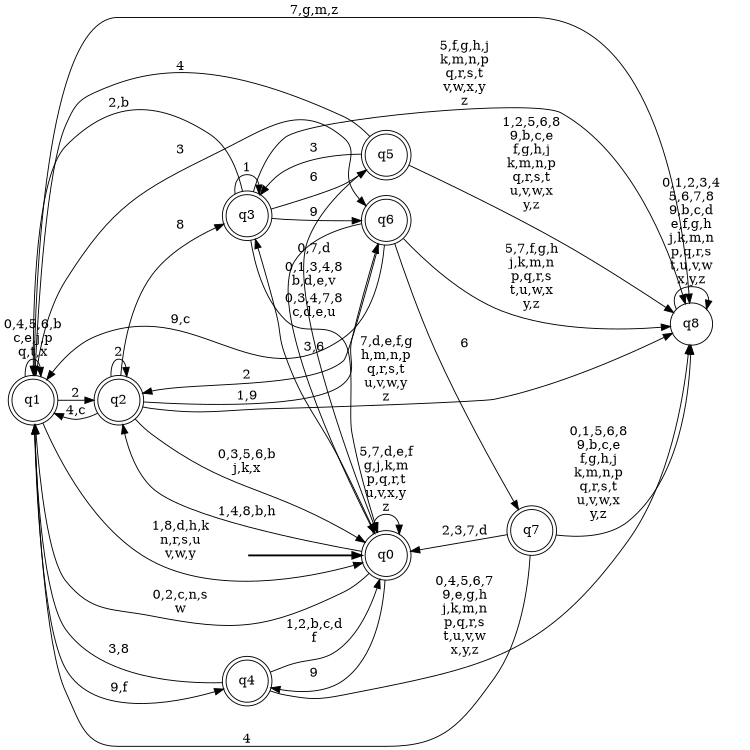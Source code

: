 digraph BlueStar {
__start0 [style = invis, shape = none, label = "", width = 0, height = 0];

rankdir=LR;
size="8,5";

s0 [style="rounded,filled", color="black", fillcolor="white" shape="doublecircle", label="q0"];
s1 [style="rounded,filled", color="black", fillcolor="white" shape="doublecircle", label="q1"];
s2 [style="rounded,filled", color="black", fillcolor="white" shape="doublecircle", label="q2"];
s3 [style="rounded,filled", color="black", fillcolor="white" shape="doublecircle", label="q3"];
s4 [style="rounded,filled", color="black", fillcolor="white" shape="doublecircle", label="q4"];
s5 [style="rounded,filled", color="black", fillcolor="white" shape="doublecircle", label="q5"];
s6 [style="rounded,filled", color="black", fillcolor="white" shape="doublecircle", label="q6"];
s7 [style="rounded,filled", color="black", fillcolor="white" shape="doublecircle", label="q7"];
s8 [style="filled", color="black", fillcolor="white" shape="circle", label="q8"];
subgraph cluster_main { 
	graph [pad=".75", ranksep="0.15", nodesep="0.15"];
	 style=invis; 
	__start0 -> s0 [penwidth=2];
}
s0 -> s0 [label="5,7,d,e,f\ng,j,k,m\np,q,r,t\nu,v,x,y\nz"];
s0 -> s1 [label="0,2,c,n,s\nw"];
s0 -> s2 [label="1,4,8,b,h"];
s0 -> s3 [label="3,6"];
s0 -> s4 [label="9"];
s1 -> s0 [label="1,8,d,h,k\nn,r,s,u\nv,w,y"];
s1 -> s1 [label="0,4,5,6,b\nc,e,j,p\nq,t,x"];
s1 -> s2 [label="2"];
s1 -> s4 [label="9,f"];
s1 -> s6 [label="3"];
s1 -> s8 [label="7,g,m,z"];
s2 -> s0 [label="0,3,5,6,b\nj,k,x"];
s2 -> s1 [label="4,c"];
s2 -> s2 [label="2"];
s2 -> s3 [label="8"];
s2 -> s6 [label="1,9"];
s2 -> s8 [label="7,d,e,f,g\nh,m,n,p\nq,r,s,t\nu,v,w,y\nz"];
s3 -> s0 [label="0,3,4,7,8\nc,d,e,u"];
s3 -> s1 [label="2,b"];
s3 -> s3 [label="1"];
s3 -> s5 [label="6"];
s3 -> s6 [label="9"];
s3 -> s8 [label="5,f,g,h,j\nk,m,n,p\nq,r,s,t\nv,w,x,y\nz"];
s4 -> s0 [label="1,2,b,c,d\nf"];
s4 -> s1 [label="3,8"];
s4 -> s8 [label="0,4,5,6,7\n9,e,g,h\nj,k,m,n\np,q,r,s\nt,u,v,w\nx,y,z"];
s5 -> s0 [label="0,7,d"];
s5 -> s1 [label="4"];
s5 -> s3 [label="3"];
s5 -> s8 [label="1,2,5,6,8\n9,b,c,e\nf,g,h,j\nk,m,n,p\nq,r,s,t\nu,v,w,x\ny,z"];
s6 -> s0 [label="0,1,3,4,8\nb,d,e,v"];
s6 -> s1 [label="9,c"];
s6 -> s2 [label="2"];
s6 -> s7 [label="6"];
s6 -> s8 [label="5,7,f,g,h\nj,k,m,n\np,q,r,s\nt,u,w,x\ny,z"];
s7 -> s0 [label="2,3,7,d"];
s7 -> s1 [label="4"];
s7 -> s8 [label="0,1,5,6,8\n9,b,c,e\nf,g,h,j\nk,m,n,p\nq,r,s,t\nu,v,w,x\ny,z"];
s8 -> s8 [label="0,1,2,3,4\n5,6,7,8\n9,b,c,d\ne,f,g,h\nj,k,m,n\np,q,r,s\nt,u,v,w\nx,y,z"];

}